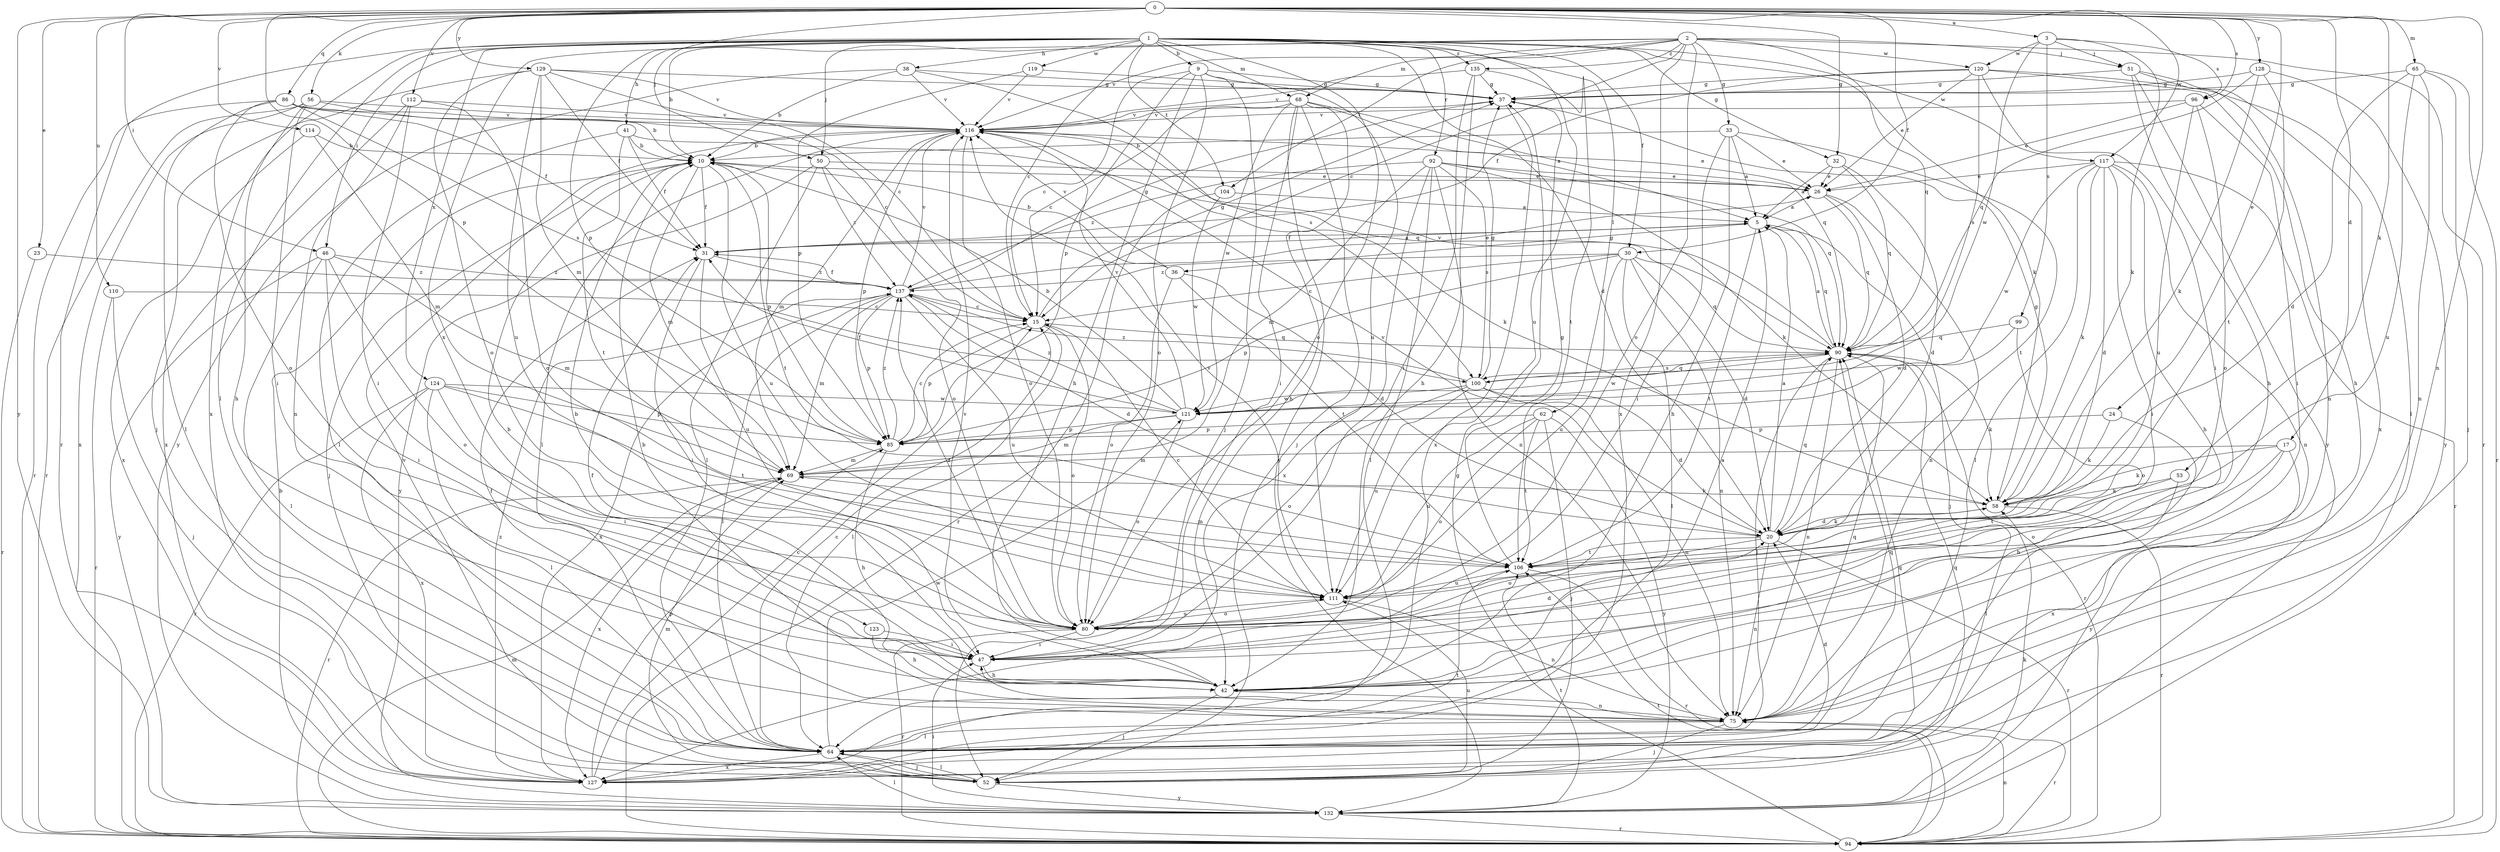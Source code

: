 strict digraph  {
0;
1;
2;
3;
5;
9;
10;
15;
17;
20;
23;
24;
26;
30;
31;
32;
33;
36;
37;
38;
41;
42;
46;
47;
50;
51;
52;
53;
56;
58;
62;
64;
65;
68;
69;
75;
80;
85;
86;
90;
92;
94;
96;
99;
100;
104;
106;
110;
111;
112;
114;
116;
117;
119;
120;
121;
123;
124;
127;
128;
129;
132;
135;
137;
0 -> 3  [label=a];
0 -> 17  [label=d];
0 -> 23  [label=e];
0 -> 24  [label=e];
0 -> 30  [label=f];
0 -> 32  [label=g];
0 -> 46  [label=i];
0 -> 50  [label=j];
0 -> 53  [label=k];
0 -> 56  [label=k];
0 -> 65  [label=m];
0 -> 75  [label=n];
0 -> 85  [label=p];
0 -> 86  [label=q];
0 -> 96  [label=s];
0 -> 110  [label=u];
0 -> 112  [label=v];
0 -> 114  [label=v];
0 -> 117  [label=w];
0 -> 128  [label=y];
0 -> 129  [label=y];
0 -> 132  [label=y];
1 -> 9  [label=b];
1 -> 15  [label=c];
1 -> 20  [label=d];
1 -> 30  [label=f];
1 -> 32  [label=g];
1 -> 38  [label=h];
1 -> 41  [label=h];
1 -> 46  [label=i];
1 -> 58  [label=k];
1 -> 62  [label=l];
1 -> 64  [label=l];
1 -> 68  [label=m];
1 -> 80  [label=o];
1 -> 85  [label=p];
1 -> 92  [label=r];
1 -> 94  [label=r];
1 -> 104  [label=t];
1 -> 111  [label=u];
1 -> 117  [label=w];
1 -> 119  [label=w];
1 -> 123  [label=x];
1 -> 124  [label=x];
1 -> 127  [label=x];
1 -> 135  [label=z];
2 -> 10  [label=b];
2 -> 15  [label=c];
2 -> 33  [label=g];
2 -> 50  [label=j];
2 -> 51  [label=j];
2 -> 68  [label=m];
2 -> 80  [label=o];
2 -> 90  [label=q];
2 -> 94  [label=r];
2 -> 104  [label=t];
2 -> 116  [label=v];
2 -> 120  [label=w];
2 -> 127  [label=x];
2 -> 135  [label=z];
3 -> 51  [label=j];
3 -> 58  [label=k];
3 -> 96  [label=s];
3 -> 99  [label=s];
3 -> 120  [label=w];
3 -> 121  [label=w];
5 -> 31  [label=f];
5 -> 36  [label=g];
5 -> 52  [label=j];
5 -> 90  [label=q];
5 -> 106  [label=t];
9 -> 15  [label=c];
9 -> 37  [label=g];
9 -> 42  [label=h];
9 -> 52  [label=j];
9 -> 80  [label=o];
9 -> 85  [label=p];
9 -> 111  [label=u];
10 -> 26  [label=e];
10 -> 31  [label=f];
10 -> 52  [label=j];
10 -> 69  [label=m];
10 -> 85  [label=p];
10 -> 106  [label=t];
10 -> 111  [label=u];
15 -> 37  [label=g];
15 -> 64  [label=l];
15 -> 80  [label=o];
15 -> 85  [label=p];
15 -> 90  [label=q];
17 -> 58  [label=k];
17 -> 69  [label=m];
17 -> 80  [label=o];
17 -> 127  [label=x];
17 -> 132  [label=y];
20 -> 5  [label=a];
20 -> 58  [label=k];
20 -> 75  [label=n];
20 -> 80  [label=o];
20 -> 90  [label=q];
20 -> 94  [label=r];
20 -> 106  [label=t];
20 -> 116  [label=v];
23 -> 94  [label=r];
23 -> 137  [label=z];
24 -> 42  [label=h];
24 -> 58  [label=k];
24 -> 85  [label=p];
26 -> 5  [label=a];
26 -> 20  [label=d];
26 -> 75  [label=n];
26 -> 90  [label=q];
30 -> 15  [label=c];
30 -> 20  [label=d];
30 -> 64  [label=l];
30 -> 75  [label=n];
30 -> 85  [label=p];
30 -> 90  [label=q];
30 -> 111  [label=u];
30 -> 137  [label=z];
31 -> 5  [label=a];
31 -> 47  [label=i];
31 -> 111  [label=u];
31 -> 137  [label=z];
32 -> 5  [label=a];
32 -> 20  [label=d];
32 -> 26  [label=e];
32 -> 90  [label=q];
33 -> 5  [label=a];
33 -> 10  [label=b];
33 -> 26  [label=e];
33 -> 42  [label=h];
33 -> 47  [label=i];
33 -> 106  [label=t];
36 -> 10  [label=b];
36 -> 20  [label=d];
36 -> 80  [label=o];
36 -> 106  [label=t];
36 -> 116  [label=v];
37 -> 116  [label=v];
37 -> 127  [label=x];
38 -> 10  [label=b];
38 -> 37  [label=g];
38 -> 100  [label=s];
38 -> 116  [label=v];
38 -> 132  [label=y];
41 -> 10  [label=b];
41 -> 31  [label=f];
41 -> 64  [label=l];
41 -> 90  [label=q];
41 -> 106  [label=t];
42 -> 5  [label=a];
42 -> 10  [label=b];
42 -> 31  [label=f];
42 -> 52  [label=j];
42 -> 75  [label=n];
42 -> 116  [label=v];
46 -> 47  [label=i];
46 -> 64  [label=l];
46 -> 69  [label=m];
46 -> 80  [label=o];
46 -> 132  [label=y];
46 -> 137  [label=z];
47 -> 10  [label=b];
47 -> 20  [label=d];
47 -> 42  [label=h];
50 -> 26  [label=e];
50 -> 64  [label=l];
50 -> 80  [label=o];
50 -> 132  [label=y];
50 -> 137  [label=z];
51 -> 37  [label=g];
51 -> 42  [label=h];
51 -> 75  [label=n];
51 -> 127  [label=x];
51 -> 132  [label=y];
52 -> 64  [label=l];
52 -> 69  [label=m];
52 -> 90  [label=q];
52 -> 111  [label=u];
52 -> 116  [label=v];
52 -> 132  [label=y];
53 -> 58  [label=k];
53 -> 64  [label=l];
53 -> 106  [label=t];
56 -> 10  [label=b];
56 -> 42  [label=h];
56 -> 47  [label=i];
56 -> 94  [label=r];
56 -> 116  [label=v];
56 -> 127  [label=x];
58 -> 20  [label=d];
58 -> 37  [label=g];
58 -> 94  [label=r];
62 -> 52  [label=j];
62 -> 80  [label=o];
62 -> 85  [label=p];
62 -> 106  [label=t];
62 -> 111  [label=u];
62 -> 132  [label=y];
64 -> 15  [label=c];
64 -> 20  [label=d];
64 -> 52  [label=j];
64 -> 90  [label=q];
64 -> 121  [label=w];
64 -> 127  [label=x];
65 -> 20  [label=d];
65 -> 37  [label=g];
65 -> 52  [label=j];
65 -> 75  [label=n];
65 -> 94  [label=r];
65 -> 111  [label=u];
68 -> 5  [label=a];
68 -> 15  [label=c];
68 -> 42  [label=h];
68 -> 47  [label=i];
68 -> 52  [label=j];
68 -> 90  [label=q];
68 -> 116  [label=v];
68 -> 121  [label=w];
68 -> 132  [label=y];
69 -> 58  [label=k];
69 -> 94  [label=r];
69 -> 127  [label=x];
75 -> 10  [label=b];
75 -> 31  [label=f];
75 -> 47  [label=i];
75 -> 52  [label=j];
75 -> 64  [label=l];
75 -> 90  [label=q];
75 -> 94  [label=r];
80 -> 47  [label=i];
80 -> 94  [label=r];
80 -> 111  [label=u];
80 -> 137  [label=z];
85 -> 15  [label=c];
85 -> 42  [label=h];
85 -> 69  [label=m];
85 -> 137  [label=z];
86 -> 15  [label=c];
86 -> 31  [label=f];
86 -> 64  [label=l];
86 -> 80  [label=o];
86 -> 94  [label=r];
86 -> 100  [label=s];
86 -> 116  [label=v];
90 -> 5  [label=a];
90 -> 58  [label=k];
90 -> 64  [label=l];
90 -> 75  [label=n];
90 -> 94  [label=r];
90 -> 100  [label=s];
90 -> 116  [label=v];
90 -> 121  [label=w];
92 -> 26  [label=e];
92 -> 58  [label=k];
92 -> 64  [label=l];
92 -> 69  [label=m];
92 -> 75  [label=n];
92 -> 90  [label=q];
92 -> 100  [label=s];
92 -> 127  [label=x];
92 -> 137  [label=z];
94 -> 37  [label=g];
94 -> 69  [label=m];
94 -> 75  [label=n];
94 -> 106  [label=t];
96 -> 26  [label=e];
96 -> 47  [label=i];
96 -> 80  [label=o];
96 -> 111  [label=u];
96 -> 116  [label=v];
99 -> 80  [label=o];
99 -> 90  [label=q];
99 -> 121  [label=w];
100 -> 20  [label=d];
100 -> 37  [label=g];
100 -> 75  [label=n];
100 -> 80  [label=o];
100 -> 90  [label=q];
100 -> 111  [label=u];
100 -> 121  [label=w];
100 -> 137  [label=z];
104 -> 5  [label=a];
104 -> 94  [label=r];
104 -> 121  [label=w];
106 -> 37  [label=g];
106 -> 69  [label=m];
106 -> 94  [label=r];
106 -> 111  [label=u];
110 -> 15  [label=c];
110 -> 52  [label=j];
110 -> 94  [label=r];
111 -> 15  [label=c];
111 -> 75  [label=n];
111 -> 80  [label=o];
111 -> 116  [label=v];
112 -> 47  [label=i];
112 -> 75  [label=n];
112 -> 80  [label=o];
112 -> 116  [label=v];
112 -> 127  [label=x];
114 -> 10  [label=b];
114 -> 69  [label=m];
114 -> 127  [label=x];
116 -> 10  [label=b];
116 -> 26  [label=e];
116 -> 58  [label=k];
116 -> 64  [label=l];
116 -> 69  [label=m];
116 -> 80  [label=o];
116 -> 85  [label=p];
117 -> 20  [label=d];
117 -> 26  [label=e];
117 -> 42  [label=h];
117 -> 47  [label=i];
117 -> 58  [label=k];
117 -> 64  [label=l];
117 -> 75  [label=n];
117 -> 94  [label=r];
117 -> 121  [label=w];
119 -> 37  [label=g];
119 -> 85  [label=p];
119 -> 116  [label=v];
120 -> 26  [label=e];
120 -> 31  [label=f];
120 -> 37  [label=g];
120 -> 42  [label=h];
120 -> 47  [label=i];
120 -> 64  [label=l];
120 -> 100  [label=s];
121 -> 10  [label=b];
121 -> 31  [label=f];
121 -> 69  [label=m];
121 -> 80  [label=o];
121 -> 85  [label=p];
121 -> 116  [label=v];
121 -> 137  [label=z];
123 -> 42  [label=h];
123 -> 47  [label=i];
124 -> 47  [label=i];
124 -> 64  [label=l];
124 -> 85  [label=p];
124 -> 94  [label=r];
124 -> 106  [label=t];
124 -> 121  [label=w];
124 -> 127  [label=x];
127 -> 15  [label=c];
127 -> 85  [label=p];
127 -> 90  [label=q];
127 -> 106  [label=t];
127 -> 137  [label=z];
128 -> 37  [label=g];
128 -> 58  [label=k];
128 -> 90  [label=q];
128 -> 106  [label=t];
128 -> 132  [label=y];
129 -> 15  [label=c];
129 -> 31  [label=f];
129 -> 37  [label=g];
129 -> 52  [label=j];
129 -> 69  [label=m];
129 -> 80  [label=o];
129 -> 111  [label=u];
129 -> 116  [label=v];
132 -> 10  [label=b];
132 -> 47  [label=i];
132 -> 58  [label=k];
132 -> 64  [label=l];
132 -> 94  [label=r];
132 -> 106  [label=t];
135 -> 37  [label=g];
135 -> 42  [label=h];
135 -> 47  [label=i];
135 -> 106  [label=t];
135 -> 116  [label=v];
137 -> 15  [label=c];
137 -> 20  [label=d];
137 -> 26  [label=e];
137 -> 31  [label=f];
137 -> 37  [label=g];
137 -> 64  [label=l];
137 -> 69  [label=m];
137 -> 85  [label=p];
137 -> 111  [label=u];
137 -> 116  [label=v];
137 -> 127  [label=x];
}
